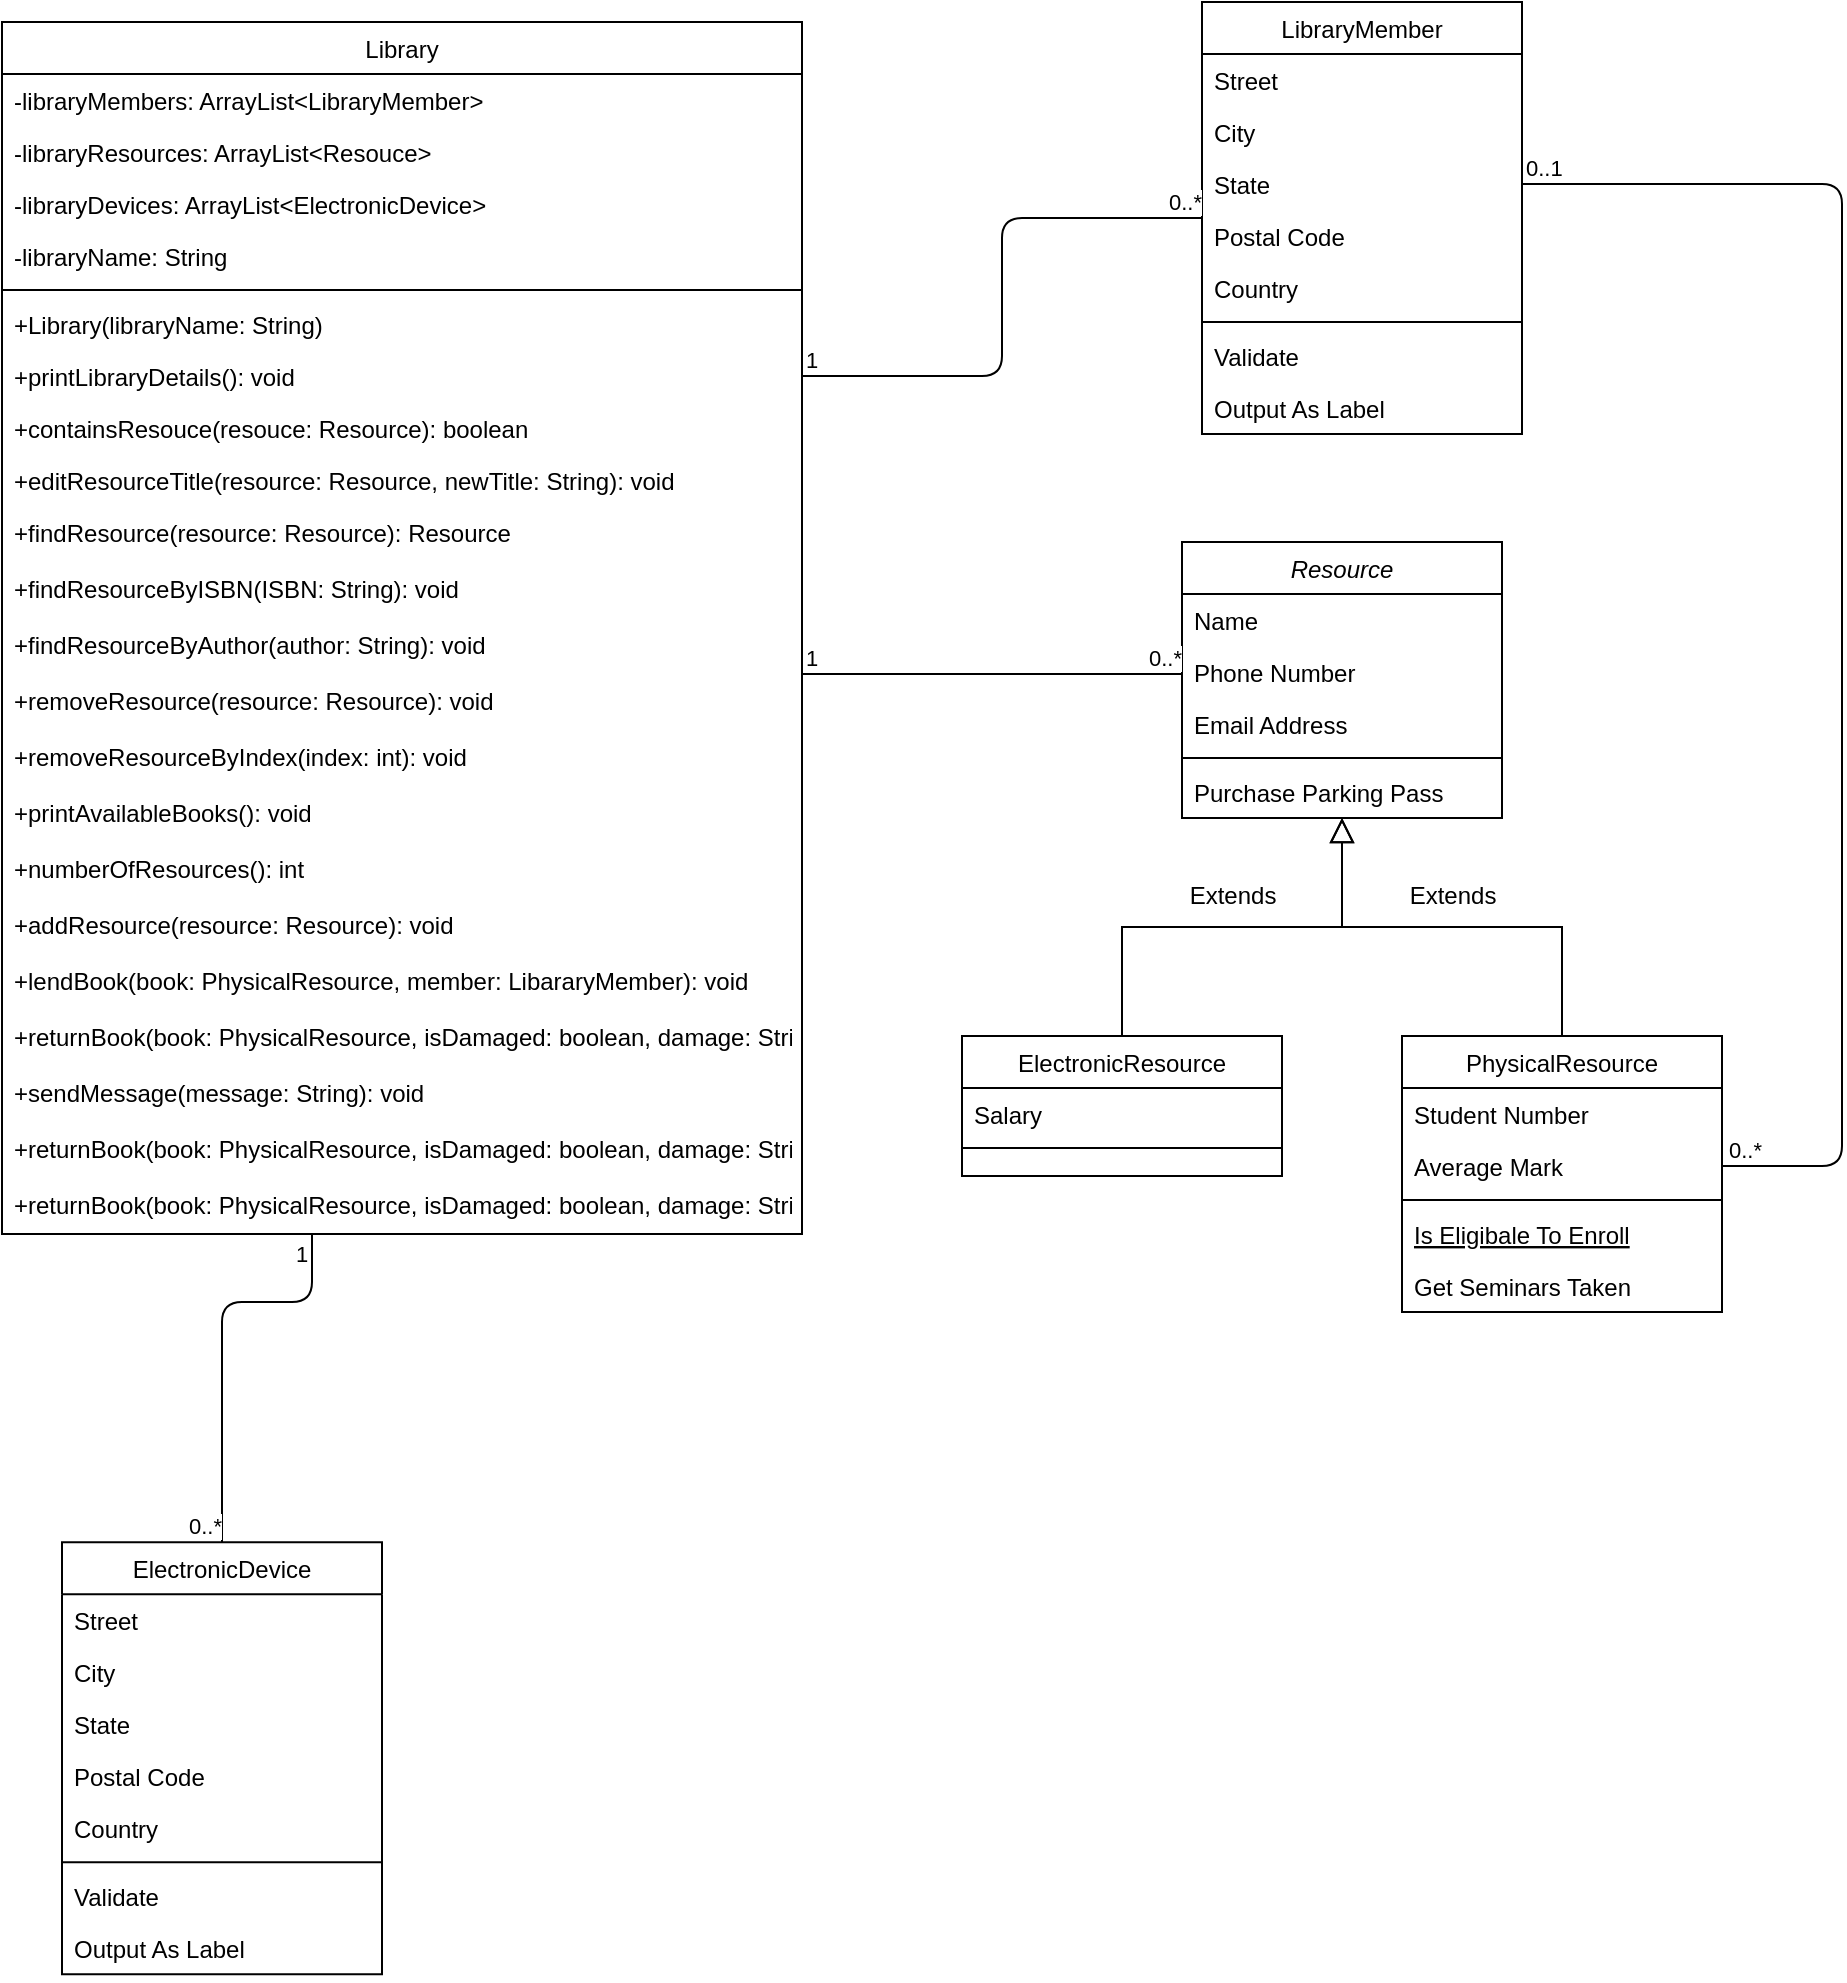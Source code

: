 <mxfile version="13.10.4" type="github">
  <diagram id="C5RBs43oDa-KdzZeNtuy" name="Page-1">
    <mxGraphModel dx="561" dy="1714" grid="1" gridSize="10" guides="1" tooltips="1" connect="1" arrows="1" fold="1" page="1" pageScale="1" pageWidth="827" pageHeight="1169" math="0" shadow="0">
      <root>
        <mxCell id="WIyWlLk6GJQsqaUBKTNV-0" />
        <mxCell id="WIyWlLk6GJQsqaUBKTNV-1" parent="WIyWlLk6GJQsqaUBKTNV-0" />
        <mxCell id="zkfFHV4jXpPFQw0GAbJ--0" value="Resource" style="swimlane;fontStyle=2;align=center;verticalAlign=top;childLayout=stackLayout;horizontal=1;startSize=26;horizontalStack=0;resizeParent=1;resizeLast=0;collapsible=1;marginBottom=0;rounded=0;shadow=0;strokeWidth=1;" parent="WIyWlLk6GJQsqaUBKTNV-1" vertex="1">
          <mxGeometry x="710" y="-80" width="160" height="138" as="geometry">
            <mxRectangle x="230" y="140" width="160" height="26" as="alternateBounds" />
          </mxGeometry>
        </mxCell>
        <mxCell id="zkfFHV4jXpPFQw0GAbJ--1" value="Name" style="text;align=left;verticalAlign=top;spacingLeft=4;spacingRight=4;overflow=hidden;rotatable=0;points=[[0,0.5],[1,0.5]];portConstraint=eastwest;" parent="zkfFHV4jXpPFQw0GAbJ--0" vertex="1">
          <mxGeometry y="26" width="160" height="26" as="geometry" />
        </mxCell>
        <mxCell id="zkfFHV4jXpPFQw0GAbJ--2" value="Phone Number" style="text;align=left;verticalAlign=top;spacingLeft=4;spacingRight=4;overflow=hidden;rotatable=0;points=[[0,0.5],[1,0.5]];portConstraint=eastwest;rounded=0;shadow=0;html=0;" parent="zkfFHV4jXpPFQw0GAbJ--0" vertex="1">
          <mxGeometry y="52" width="160" height="26" as="geometry" />
        </mxCell>
        <mxCell id="zkfFHV4jXpPFQw0GAbJ--3" value="Email Address" style="text;align=left;verticalAlign=top;spacingLeft=4;spacingRight=4;overflow=hidden;rotatable=0;points=[[0,0.5],[1,0.5]];portConstraint=eastwest;rounded=0;shadow=0;html=0;" parent="zkfFHV4jXpPFQw0GAbJ--0" vertex="1">
          <mxGeometry y="78" width="160" height="26" as="geometry" />
        </mxCell>
        <mxCell id="zkfFHV4jXpPFQw0GAbJ--4" value="" style="line;html=1;strokeWidth=1;align=left;verticalAlign=middle;spacingTop=-1;spacingLeft=3;spacingRight=3;rotatable=0;labelPosition=right;points=[];portConstraint=eastwest;" parent="zkfFHV4jXpPFQw0GAbJ--0" vertex="1">
          <mxGeometry y="104" width="160" height="8" as="geometry" />
        </mxCell>
        <mxCell id="zkfFHV4jXpPFQw0GAbJ--5" value="Purchase Parking Pass" style="text;align=left;verticalAlign=top;spacingLeft=4;spacingRight=4;overflow=hidden;rotatable=0;points=[[0,0.5],[1,0.5]];portConstraint=eastwest;" parent="zkfFHV4jXpPFQw0GAbJ--0" vertex="1">
          <mxGeometry y="112" width="160" height="26" as="geometry" />
        </mxCell>
        <mxCell id="zkfFHV4jXpPFQw0GAbJ--6" value="PhysicalResource" style="swimlane;fontStyle=0;align=center;verticalAlign=top;childLayout=stackLayout;horizontal=1;startSize=26;horizontalStack=0;resizeParent=1;resizeLast=0;collapsible=1;marginBottom=0;rounded=0;shadow=0;strokeWidth=1;" parent="WIyWlLk6GJQsqaUBKTNV-1" vertex="1">
          <mxGeometry x="820" y="167" width="160" height="138" as="geometry">
            <mxRectangle x="130" y="380" width="160" height="26" as="alternateBounds" />
          </mxGeometry>
        </mxCell>
        <mxCell id="zkfFHV4jXpPFQw0GAbJ--7" value="Student Number" style="text;align=left;verticalAlign=top;spacingLeft=4;spacingRight=4;overflow=hidden;rotatable=0;points=[[0,0.5],[1,0.5]];portConstraint=eastwest;" parent="zkfFHV4jXpPFQw0GAbJ--6" vertex="1">
          <mxGeometry y="26" width="160" height="26" as="geometry" />
        </mxCell>
        <mxCell id="zkfFHV4jXpPFQw0GAbJ--8" value="Average Mark" style="text;align=left;verticalAlign=top;spacingLeft=4;spacingRight=4;overflow=hidden;rotatable=0;points=[[0,0.5],[1,0.5]];portConstraint=eastwest;rounded=0;shadow=0;html=0;" parent="zkfFHV4jXpPFQw0GAbJ--6" vertex="1">
          <mxGeometry y="52" width="160" height="26" as="geometry" />
        </mxCell>
        <mxCell id="zkfFHV4jXpPFQw0GAbJ--9" value="" style="line;html=1;strokeWidth=1;align=left;verticalAlign=middle;spacingTop=-1;spacingLeft=3;spacingRight=3;rotatable=0;labelPosition=right;points=[];portConstraint=eastwest;" parent="zkfFHV4jXpPFQw0GAbJ--6" vertex="1">
          <mxGeometry y="78" width="160" height="8" as="geometry" />
        </mxCell>
        <mxCell id="zkfFHV4jXpPFQw0GAbJ--10" value="Is Eligibale To Enroll" style="text;align=left;verticalAlign=top;spacingLeft=4;spacingRight=4;overflow=hidden;rotatable=0;points=[[0,0.5],[1,0.5]];portConstraint=eastwest;fontStyle=4" parent="zkfFHV4jXpPFQw0GAbJ--6" vertex="1">
          <mxGeometry y="86" width="160" height="26" as="geometry" />
        </mxCell>
        <mxCell id="zkfFHV4jXpPFQw0GAbJ--11" value="Get Seminars Taken" style="text;align=left;verticalAlign=top;spacingLeft=4;spacingRight=4;overflow=hidden;rotatable=0;points=[[0,0.5],[1,0.5]];portConstraint=eastwest;" parent="zkfFHV4jXpPFQw0GAbJ--6" vertex="1">
          <mxGeometry y="112" width="160" height="26" as="geometry" />
        </mxCell>
        <mxCell id="zkfFHV4jXpPFQw0GAbJ--12" value="" style="endArrow=block;endSize=10;endFill=0;shadow=0;strokeWidth=1;rounded=0;edgeStyle=elbowEdgeStyle;elbow=vertical;" parent="WIyWlLk6GJQsqaUBKTNV-1" source="zkfFHV4jXpPFQw0GAbJ--6" target="zkfFHV4jXpPFQw0GAbJ--0" edge="1">
          <mxGeometry width="160" relative="1" as="geometry">
            <mxPoint x="430" y="180" as="sourcePoint" />
            <mxPoint x="430" y="180" as="targetPoint" />
          </mxGeometry>
        </mxCell>
        <mxCell id="zkfFHV4jXpPFQw0GAbJ--13" value="ElectronicResource" style="swimlane;fontStyle=0;align=center;verticalAlign=top;childLayout=stackLayout;horizontal=1;startSize=26;horizontalStack=0;resizeParent=1;resizeLast=0;collapsible=1;marginBottom=0;rounded=0;shadow=0;strokeWidth=1;" parent="WIyWlLk6GJQsqaUBKTNV-1" vertex="1">
          <mxGeometry x="600" y="167" width="160" height="70" as="geometry">
            <mxRectangle x="340" y="380" width="170" height="26" as="alternateBounds" />
          </mxGeometry>
        </mxCell>
        <mxCell id="zkfFHV4jXpPFQw0GAbJ--14" value="Salary" style="text;align=left;verticalAlign=top;spacingLeft=4;spacingRight=4;overflow=hidden;rotatable=0;points=[[0,0.5],[1,0.5]];portConstraint=eastwest;" parent="zkfFHV4jXpPFQw0GAbJ--13" vertex="1">
          <mxGeometry y="26" width="160" height="26" as="geometry" />
        </mxCell>
        <mxCell id="zkfFHV4jXpPFQw0GAbJ--15" value="" style="line;html=1;strokeWidth=1;align=left;verticalAlign=middle;spacingTop=-1;spacingLeft=3;spacingRight=3;rotatable=0;labelPosition=right;points=[];portConstraint=eastwest;" parent="zkfFHV4jXpPFQw0GAbJ--13" vertex="1">
          <mxGeometry y="52" width="160" height="8" as="geometry" />
        </mxCell>
        <mxCell id="zkfFHV4jXpPFQw0GAbJ--16" value="" style="endArrow=block;endSize=10;endFill=0;shadow=0;strokeWidth=1;rounded=0;edgeStyle=elbowEdgeStyle;elbow=vertical;" parent="WIyWlLk6GJQsqaUBKTNV-1" source="zkfFHV4jXpPFQw0GAbJ--13" target="zkfFHV4jXpPFQw0GAbJ--0" edge="1">
          <mxGeometry width="160" relative="1" as="geometry">
            <mxPoint x="440" y="350" as="sourcePoint" />
            <mxPoint x="540" y="248" as="targetPoint" />
          </mxGeometry>
        </mxCell>
        <mxCell id="zkfFHV4jXpPFQw0GAbJ--17" value="LibraryMember" style="swimlane;fontStyle=0;align=center;verticalAlign=top;childLayout=stackLayout;horizontal=1;startSize=26;horizontalStack=0;resizeParent=1;resizeLast=0;collapsible=1;marginBottom=0;rounded=0;shadow=0;strokeWidth=1;" parent="WIyWlLk6GJQsqaUBKTNV-1" vertex="1">
          <mxGeometry x="720" y="-350" width="160" height="216" as="geometry">
            <mxRectangle x="550" y="140" width="160" height="26" as="alternateBounds" />
          </mxGeometry>
        </mxCell>
        <mxCell id="zkfFHV4jXpPFQw0GAbJ--18" value="Street" style="text;align=left;verticalAlign=top;spacingLeft=4;spacingRight=4;overflow=hidden;rotatable=0;points=[[0,0.5],[1,0.5]];portConstraint=eastwest;" parent="zkfFHV4jXpPFQw0GAbJ--17" vertex="1">
          <mxGeometry y="26" width="160" height="26" as="geometry" />
        </mxCell>
        <mxCell id="zkfFHV4jXpPFQw0GAbJ--19" value="City" style="text;align=left;verticalAlign=top;spacingLeft=4;spacingRight=4;overflow=hidden;rotatable=0;points=[[0,0.5],[1,0.5]];portConstraint=eastwest;rounded=0;shadow=0;html=0;" parent="zkfFHV4jXpPFQw0GAbJ--17" vertex="1">
          <mxGeometry y="52" width="160" height="26" as="geometry" />
        </mxCell>
        <mxCell id="zkfFHV4jXpPFQw0GAbJ--20" value="State" style="text;align=left;verticalAlign=top;spacingLeft=4;spacingRight=4;overflow=hidden;rotatable=0;points=[[0,0.5],[1,0.5]];portConstraint=eastwest;rounded=0;shadow=0;html=0;" parent="zkfFHV4jXpPFQw0GAbJ--17" vertex="1">
          <mxGeometry y="78" width="160" height="26" as="geometry" />
        </mxCell>
        <mxCell id="zkfFHV4jXpPFQw0GAbJ--21" value="Postal Code" style="text;align=left;verticalAlign=top;spacingLeft=4;spacingRight=4;overflow=hidden;rotatable=0;points=[[0,0.5],[1,0.5]];portConstraint=eastwest;rounded=0;shadow=0;html=0;" parent="zkfFHV4jXpPFQw0GAbJ--17" vertex="1">
          <mxGeometry y="104" width="160" height="26" as="geometry" />
        </mxCell>
        <mxCell id="zkfFHV4jXpPFQw0GAbJ--22" value="Country" style="text;align=left;verticalAlign=top;spacingLeft=4;spacingRight=4;overflow=hidden;rotatable=0;points=[[0,0.5],[1,0.5]];portConstraint=eastwest;rounded=0;shadow=0;html=0;" parent="zkfFHV4jXpPFQw0GAbJ--17" vertex="1">
          <mxGeometry y="130" width="160" height="26" as="geometry" />
        </mxCell>
        <mxCell id="zkfFHV4jXpPFQw0GAbJ--23" value="" style="line;html=1;strokeWidth=1;align=left;verticalAlign=middle;spacingTop=-1;spacingLeft=3;spacingRight=3;rotatable=0;labelPosition=right;points=[];portConstraint=eastwest;" parent="zkfFHV4jXpPFQw0GAbJ--17" vertex="1">
          <mxGeometry y="156" width="160" height="8" as="geometry" />
        </mxCell>
        <mxCell id="zkfFHV4jXpPFQw0GAbJ--24" value="Validate" style="text;align=left;verticalAlign=top;spacingLeft=4;spacingRight=4;overflow=hidden;rotatable=0;points=[[0,0.5],[1,0.5]];portConstraint=eastwest;" parent="zkfFHV4jXpPFQw0GAbJ--17" vertex="1">
          <mxGeometry y="164" width="160" height="26" as="geometry" />
        </mxCell>
        <mxCell id="zkfFHV4jXpPFQw0GAbJ--25" value="Output As Label" style="text;align=left;verticalAlign=top;spacingLeft=4;spacingRight=4;overflow=hidden;rotatable=0;points=[[0,0.5],[1,0.5]];portConstraint=eastwest;" parent="zkfFHV4jXpPFQw0GAbJ--17" vertex="1">
          <mxGeometry y="190" width="160" height="26" as="geometry" />
        </mxCell>
        <mxCell id="1j5VR4dSO8QkHzInrXyF-0" value="ElectronicDevice" style="swimlane;fontStyle=0;align=center;verticalAlign=top;childLayout=stackLayout;horizontal=1;startSize=26;horizontalStack=0;resizeParent=1;resizeLast=0;collapsible=1;marginBottom=0;rounded=0;shadow=0;strokeWidth=1;" parent="WIyWlLk6GJQsqaUBKTNV-1" vertex="1">
          <mxGeometry x="150" y="420.11" width="160" height="216" as="geometry">
            <mxRectangle x="550" y="140" width="160" height="26" as="alternateBounds" />
          </mxGeometry>
        </mxCell>
        <mxCell id="1j5VR4dSO8QkHzInrXyF-1" value="Street" style="text;align=left;verticalAlign=top;spacingLeft=4;spacingRight=4;overflow=hidden;rotatable=0;points=[[0,0.5],[1,0.5]];portConstraint=eastwest;" parent="1j5VR4dSO8QkHzInrXyF-0" vertex="1">
          <mxGeometry y="26" width="160" height="26" as="geometry" />
        </mxCell>
        <mxCell id="1j5VR4dSO8QkHzInrXyF-2" value="City" style="text;align=left;verticalAlign=top;spacingLeft=4;spacingRight=4;overflow=hidden;rotatable=0;points=[[0,0.5],[1,0.5]];portConstraint=eastwest;rounded=0;shadow=0;html=0;" parent="1j5VR4dSO8QkHzInrXyF-0" vertex="1">
          <mxGeometry y="52" width="160" height="26" as="geometry" />
        </mxCell>
        <mxCell id="1j5VR4dSO8QkHzInrXyF-3" value="State" style="text;align=left;verticalAlign=top;spacingLeft=4;spacingRight=4;overflow=hidden;rotatable=0;points=[[0,0.5],[1,0.5]];portConstraint=eastwest;rounded=0;shadow=0;html=0;" parent="1j5VR4dSO8QkHzInrXyF-0" vertex="1">
          <mxGeometry y="78" width="160" height="26" as="geometry" />
        </mxCell>
        <mxCell id="1j5VR4dSO8QkHzInrXyF-4" value="Postal Code" style="text;align=left;verticalAlign=top;spacingLeft=4;spacingRight=4;overflow=hidden;rotatable=0;points=[[0,0.5],[1,0.5]];portConstraint=eastwest;rounded=0;shadow=0;html=0;" parent="1j5VR4dSO8QkHzInrXyF-0" vertex="1">
          <mxGeometry y="104" width="160" height="26" as="geometry" />
        </mxCell>
        <mxCell id="1j5VR4dSO8QkHzInrXyF-5" value="Country" style="text;align=left;verticalAlign=top;spacingLeft=4;spacingRight=4;overflow=hidden;rotatable=0;points=[[0,0.5],[1,0.5]];portConstraint=eastwest;rounded=0;shadow=0;html=0;" parent="1j5VR4dSO8QkHzInrXyF-0" vertex="1">
          <mxGeometry y="130" width="160" height="26" as="geometry" />
        </mxCell>
        <mxCell id="1j5VR4dSO8QkHzInrXyF-6" value="" style="line;html=1;strokeWidth=1;align=left;verticalAlign=middle;spacingTop=-1;spacingLeft=3;spacingRight=3;rotatable=0;labelPosition=right;points=[];portConstraint=eastwest;" parent="1j5VR4dSO8QkHzInrXyF-0" vertex="1">
          <mxGeometry y="156" width="160" height="8" as="geometry" />
        </mxCell>
        <mxCell id="1j5VR4dSO8QkHzInrXyF-7" value="Validate" style="text;align=left;verticalAlign=top;spacingLeft=4;spacingRight=4;overflow=hidden;rotatable=0;points=[[0,0.5],[1,0.5]];portConstraint=eastwest;" parent="1j5VR4dSO8QkHzInrXyF-0" vertex="1">
          <mxGeometry y="164" width="160" height="26" as="geometry" />
        </mxCell>
        <mxCell id="1j5VR4dSO8QkHzInrXyF-8" value="Output As Label" style="text;align=left;verticalAlign=top;spacingLeft=4;spacingRight=4;overflow=hidden;rotatable=0;points=[[0,0.5],[1,0.5]];portConstraint=eastwest;" parent="1j5VR4dSO8QkHzInrXyF-0" vertex="1">
          <mxGeometry y="190" width="160" height="26" as="geometry" />
        </mxCell>
        <mxCell id="1j5VR4dSO8QkHzInrXyF-9" value="Library" style="swimlane;fontStyle=0;align=center;verticalAlign=top;childLayout=stackLayout;horizontal=1;startSize=26;horizontalStack=0;resizeParent=1;resizeLast=0;collapsible=1;marginBottom=0;rounded=0;shadow=0;strokeWidth=1;" parent="WIyWlLk6GJQsqaUBKTNV-1" vertex="1">
          <mxGeometry x="120" y="-340" width="400" height="606" as="geometry">
            <mxRectangle x="550" y="140" width="160" height="26" as="alternateBounds" />
          </mxGeometry>
        </mxCell>
        <mxCell id="1j5VR4dSO8QkHzInrXyF-10" value="-libraryMembers: ArrayList&lt;LibraryMember&gt;" style="text;align=left;verticalAlign=top;spacingLeft=4;spacingRight=4;overflow=hidden;rotatable=0;points=[[0,0.5],[1,0.5]];portConstraint=eastwest;" parent="1j5VR4dSO8QkHzInrXyF-9" vertex="1">
          <mxGeometry y="26" width="400" height="26" as="geometry" />
        </mxCell>
        <mxCell id="1j5VR4dSO8QkHzInrXyF-11" value="-libraryResources: ArrayList&lt;Resouce&gt;" style="text;align=left;verticalAlign=top;spacingLeft=4;spacingRight=4;overflow=hidden;rotatable=0;points=[[0,0.5],[1,0.5]];portConstraint=eastwest;rounded=0;shadow=0;html=0;" parent="1j5VR4dSO8QkHzInrXyF-9" vertex="1">
          <mxGeometry y="52" width="400" height="26" as="geometry" />
        </mxCell>
        <mxCell id="1j5VR4dSO8QkHzInrXyF-21" value="-libraryDevices: ArrayList&lt;ElectronicDevice&gt;" style="text;align=left;verticalAlign=top;spacingLeft=4;spacingRight=4;overflow=hidden;rotatable=0;points=[[0,0.5],[1,0.5]];portConstraint=eastwest;rounded=0;shadow=0;html=0;" parent="1j5VR4dSO8QkHzInrXyF-9" vertex="1">
          <mxGeometry y="78" width="400" height="26" as="geometry" />
        </mxCell>
        <mxCell id="1j5VR4dSO8QkHzInrXyF-12" value="-libraryName: String" style="text;align=left;verticalAlign=top;spacingLeft=4;spacingRight=4;overflow=hidden;rotatable=0;points=[[0,0.5],[1,0.5]];portConstraint=eastwest;rounded=0;shadow=0;html=0;" parent="1j5VR4dSO8QkHzInrXyF-9" vertex="1">
          <mxGeometry y="104" width="400" height="26" as="geometry" />
        </mxCell>
        <mxCell id="1j5VR4dSO8QkHzInrXyF-15" value="" style="line;html=1;strokeWidth=1;align=left;verticalAlign=middle;spacingTop=-1;spacingLeft=3;spacingRight=3;rotatable=0;labelPosition=right;points=[];portConstraint=eastwest;" parent="1j5VR4dSO8QkHzInrXyF-9" vertex="1">
          <mxGeometry y="130" width="400" height="8" as="geometry" />
        </mxCell>
        <mxCell id="1j5VR4dSO8QkHzInrXyF-16" value="+Library(libraryName: String)" style="text;align=left;verticalAlign=top;spacingLeft=4;spacingRight=4;overflow=hidden;rotatable=0;points=[[0,0.5],[1,0.5]];portConstraint=eastwest;" parent="1j5VR4dSO8QkHzInrXyF-9" vertex="1">
          <mxGeometry y="138" width="400" height="26" as="geometry" />
        </mxCell>
        <mxCell id="1j5VR4dSO8QkHzInrXyF-17" value="+printLibraryDetails(): void" style="text;align=left;verticalAlign=top;spacingLeft=4;spacingRight=4;overflow=hidden;rotatable=0;points=[[0,0.5],[1,0.5]];portConstraint=eastwest;" parent="1j5VR4dSO8QkHzInrXyF-9" vertex="1">
          <mxGeometry y="164" width="400" height="26" as="geometry" />
        </mxCell>
        <mxCell id="xyyLD-phJZaHF51xS1XM-2" value="+containsResouce(resouce: Resource): boolean" style="text;align=left;verticalAlign=top;spacingLeft=4;spacingRight=4;overflow=hidden;rotatable=0;points=[[0,0.5],[1,0.5]];portConstraint=eastwest;" vertex="1" parent="1j5VR4dSO8QkHzInrXyF-9">
          <mxGeometry y="190" width="400" height="26" as="geometry" />
        </mxCell>
        <mxCell id="xyyLD-phJZaHF51xS1XM-3" value="+editResourceTitle(resource: Resource, newTitle: String): void" style="text;align=left;verticalAlign=top;spacingLeft=4;spacingRight=4;overflow=hidden;rotatable=0;points=[[0,0.5],[1,0.5]];portConstraint=eastwest;" vertex="1" parent="1j5VR4dSO8QkHzInrXyF-9">
          <mxGeometry y="216" width="400" height="26" as="geometry" />
        </mxCell>
        <mxCell id="xyyLD-phJZaHF51xS1XM-1" value="+findResource(resource: Resource): Resource" style="text;align=left;verticalAlign=top;spacingLeft=4;spacingRight=4;overflow=hidden;rotatable=0;points=[[0,0.5],[1,0.5]];portConstraint=eastwest;" vertex="1" parent="1j5VR4dSO8QkHzInrXyF-9">
          <mxGeometry y="242" width="400" height="28" as="geometry" />
        </mxCell>
        <mxCell id="xyyLD-phJZaHF51xS1XM-4" value="+findResourceByISBN(ISBN: String): void" style="text;align=left;verticalAlign=top;spacingLeft=4;spacingRight=4;overflow=hidden;rotatable=0;points=[[0,0.5],[1,0.5]];portConstraint=eastwest;" vertex="1" parent="1j5VR4dSO8QkHzInrXyF-9">
          <mxGeometry y="270" width="400" height="28" as="geometry" />
        </mxCell>
        <mxCell id="xyyLD-phJZaHF51xS1XM-5" value="+findResourceByAuthor(author: String): void" style="text;align=left;verticalAlign=top;spacingLeft=4;spacingRight=4;overflow=hidden;rotatable=0;points=[[0,0.5],[1,0.5]];portConstraint=eastwest;" vertex="1" parent="1j5VR4dSO8QkHzInrXyF-9">
          <mxGeometry y="298" width="400" height="28" as="geometry" />
        </mxCell>
        <mxCell id="xyyLD-phJZaHF51xS1XM-6" value="+removeResource(resource: Resource): void" style="text;align=left;verticalAlign=top;spacingLeft=4;spacingRight=4;overflow=hidden;rotatable=0;points=[[0,0.5],[1,0.5]];portConstraint=eastwest;" vertex="1" parent="1j5VR4dSO8QkHzInrXyF-9">
          <mxGeometry y="326" width="400" height="28" as="geometry" />
        </mxCell>
        <mxCell id="xyyLD-phJZaHF51xS1XM-7" value="+removeResourceByIndex(index: int): void" style="text;align=left;verticalAlign=top;spacingLeft=4;spacingRight=4;overflow=hidden;rotatable=0;points=[[0,0.5],[1,0.5]];portConstraint=eastwest;" vertex="1" parent="1j5VR4dSO8QkHzInrXyF-9">
          <mxGeometry y="354" width="400" height="28" as="geometry" />
        </mxCell>
        <mxCell id="xyyLD-phJZaHF51xS1XM-8" value="+printAvailableBooks(): void" style="text;align=left;verticalAlign=top;spacingLeft=4;spacingRight=4;overflow=hidden;rotatable=0;points=[[0,0.5],[1,0.5]];portConstraint=eastwest;" vertex="1" parent="1j5VR4dSO8QkHzInrXyF-9">
          <mxGeometry y="382" width="400" height="28" as="geometry" />
        </mxCell>
        <mxCell id="xyyLD-phJZaHF51xS1XM-10" value="+numberOfResources(): int" style="text;align=left;verticalAlign=top;spacingLeft=4;spacingRight=4;overflow=hidden;rotatable=0;points=[[0,0.5],[1,0.5]];portConstraint=eastwest;" vertex="1" parent="1j5VR4dSO8QkHzInrXyF-9">
          <mxGeometry y="410" width="400" height="28" as="geometry" />
        </mxCell>
        <mxCell id="xyyLD-phJZaHF51xS1XM-12" value="+addResource(resource: Resource): void" style="text;align=left;verticalAlign=top;spacingLeft=4;spacingRight=4;overflow=hidden;rotatable=0;points=[[0,0.5],[1,0.5]];portConstraint=eastwest;" vertex="1" parent="1j5VR4dSO8QkHzInrXyF-9">
          <mxGeometry y="438" width="400" height="28" as="geometry" />
        </mxCell>
        <mxCell id="xyyLD-phJZaHF51xS1XM-11" value="+lendBook(book: PhysicalResource, member: LibararyMember): void" style="text;align=left;verticalAlign=top;spacingLeft=4;spacingRight=4;overflow=hidden;rotatable=0;points=[[0,0.5],[1,0.5]];portConstraint=eastwest;" vertex="1" parent="1j5VR4dSO8QkHzInrXyF-9">
          <mxGeometry y="466" width="400" height="28" as="geometry" />
        </mxCell>
        <mxCell id="xyyLD-phJZaHF51xS1XM-13" value="+returnBook(book: PhysicalResource, isDamaged: boolean, damage: String): void" style="text;align=left;verticalAlign=top;spacingLeft=4;spacingRight=4;overflow=hidden;rotatable=0;points=[[0,0.5],[1,0.5]];portConstraint=eastwest;" vertex="1" parent="1j5VR4dSO8QkHzInrXyF-9">
          <mxGeometry y="494" width="400" height="28" as="geometry" />
        </mxCell>
        <mxCell id="xyyLD-phJZaHF51xS1XM-17" value="+sendMessage(message: String): void" style="text;align=left;verticalAlign=top;spacingLeft=4;spacingRight=4;overflow=hidden;rotatable=0;points=[[0,0.5],[1,0.5]];portConstraint=eastwest;" vertex="1" parent="1j5VR4dSO8QkHzInrXyF-9">
          <mxGeometry y="522" width="400" height="28" as="geometry" />
        </mxCell>
        <mxCell id="xyyLD-phJZaHF51xS1XM-16" value="+returnBook(book: PhysicalResource, isDamaged: boolean, damage: String): void" style="text;align=left;verticalAlign=top;spacingLeft=4;spacingRight=4;overflow=hidden;rotatable=0;points=[[0,0.5],[1,0.5]];portConstraint=eastwest;" vertex="1" parent="1j5VR4dSO8QkHzInrXyF-9">
          <mxGeometry y="550" width="400" height="28" as="geometry" />
        </mxCell>
        <mxCell id="xyyLD-phJZaHF51xS1XM-15" value="+returnBook(book: PhysicalResource, isDamaged: boolean, damage: String): void" style="text;align=left;verticalAlign=top;spacingLeft=4;spacingRight=4;overflow=hidden;rotatable=0;points=[[0,0.5],[1,0.5]];portConstraint=eastwest;" vertex="1" parent="1j5VR4dSO8QkHzInrXyF-9">
          <mxGeometry y="578" width="400" height="28" as="geometry" />
        </mxCell>
        <mxCell id="1j5VR4dSO8QkHzInrXyF-22" value="" style="endArrow=none;html=1;edgeStyle=orthogonalEdgeStyle;exitX=1;exitY=0.5;exitDx=0;exitDy=0;" parent="WIyWlLk6GJQsqaUBKTNV-1" source="1j5VR4dSO8QkHzInrXyF-17" target="zkfFHV4jXpPFQw0GAbJ--17" edge="1">
          <mxGeometry relative="1" as="geometry">
            <mxPoint x="380" y="-219" as="sourcePoint" />
            <mxPoint x="440" y="-320" as="targetPoint" />
          </mxGeometry>
        </mxCell>
        <mxCell id="1j5VR4dSO8QkHzInrXyF-23" value="1" style="edgeLabel;resizable=0;html=1;align=left;verticalAlign=bottom;" parent="1j5VR4dSO8QkHzInrXyF-22" connectable="0" vertex="1">
          <mxGeometry x="-1" relative="1" as="geometry" />
        </mxCell>
        <mxCell id="1j5VR4dSO8QkHzInrXyF-24" value="0..*" style="edgeLabel;resizable=0;html=1;align=right;verticalAlign=bottom;" parent="1j5VR4dSO8QkHzInrXyF-22" connectable="0" vertex="1">
          <mxGeometry x="1" relative="1" as="geometry" />
        </mxCell>
        <mxCell id="1j5VR4dSO8QkHzInrXyF-25" value="" style="endArrow=none;html=1;edgeStyle=orthogonalEdgeStyle;" parent="WIyWlLk6GJQsqaUBKTNV-1" source="1j5VR4dSO8QkHzInrXyF-9" target="1j5VR4dSO8QkHzInrXyF-0" edge="1">
          <mxGeometry relative="1" as="geometry">
            <mxPoint x="280" y="-170" as="sourcePoint" />
            <mxPoint x="490" y="-170" as="targetPoint" />
            <Array as="points">
              <mxPoint x="275" y="300" />
              <mxPoint x="230" y="300" />
            </Array>
          </mxGeometry>
        </mxCell>
        <mxCell id="1j5VR4dSO8QkHzInrXyF-26" value="1" style="edgeLabel;resizable=0;html=1;align=left;verticalAlign=bottom;" parent="1j5VR4dSO8QkHzInrXyF-25" connectable="0" vertex="1">
          <mxGeometry x="-1" relative="1" as="geometry">
            <mxPoint x="-10" y="18" as="offset" />
          </mxGeometry>
        </mxCell>
        <mxCell id="1j5VR4dSO8QkHzInrXyF-27" value="0..*" style="edgeLabel;resizable=0;html=1;align=right;verticalAlign=bottom;" parent="1j5VR4dSO8QkHzInrXyF-25" connectable="0" vertex="1">
          <mxGeometry x="1" relative="1" as="geometry" />
        </mxCell>
        <mxCell id="1j5VR4dSO8QkHzInrXyF-28" value="" style="endArrow=none;html=1;edgeStyle=orthogonalEdgeStyle;" parent="WIyWlLk6GJQsqaUBKTNV-1" target="zkfFHV4jXpPFQw0GAbJ--0" edge="1">
          <mxGeometry relative="1" as="geometry">
            <mxPoint x="520" y="-14" as="sourcePoint" />
            <mxPoint x="570" y="39" as="targetPoint" />
            <Array as="points">
              <mxPoint x="550" y="-14" />
              <mxPoint x="550" y="-14" />
            </Array>
          </mxGeometry>
        </mxCell>
        <mxCell id="1j5VR4dSO8QkHzInrXyF-29" value="1" style="edgeLabel;resizable=0;html=1;align=left;verticalAlign=bottom;" parent="1j5VR4dSO8QkHzInrXyF-28" connectable="0" vertex="1">
          <mxGeometry x="-1" relative="1" as="geometry" />
        </mxCell>
        <mxCell id="1j5VR4dSO8QkHzInrXyF-30" value="0..*" style="edgeLabel;resizable=0;html=1;align=right;verticalAlign=bottom;" parent="1j5VR4dSO8QkHzInrXyF-28" connectable="0" vertex="1">
          <mxGeometry x="1" relative="1" as="geometry" />
        </mxCell>
        <mxCell id="1j5VR4dSO8QkHzInrXyF-31" value="" style="endArrow=none;html=1;edgeStyle=orthogonalEdgeStyle;exitX=1;exitY=0.5;exitDx=0;exitDy=0;entryX=1;entryY=0.5;entryDx=0;entryDy=0;" parent="WIyWlLk6GJQsqaUBKTNV-1" source="zkfFHV4jXpPFQw0GAbJ--20" target="zkfFHV4jXpPFQw0GAbJ--8" edge="1">
          <mxGeometry relative="1" as="geometry">
            <mxPoint x="520" y="-232" as="sourcePoint" />
            <mxPoint x="730" y="-232" as="targetPoint" />
            <Array as="points">
              <mxPoint x="1040" y="-259" />
              <mxPoint x="1040" y="232" />
            </Array>
          </mxGeometry>
        </mxCell>
        <mxCell id="1j5VR4dSO8QkHzInrXyF-32" value="0..1" style="edgeLabel;resizable=0;html=1;align=left;verticalAlign=bottom;" parent="1j5VR4dSO8QkHzInrXyF-31" connectable="0" vertex="1">
          <mxGeometry x="-1" relative="1" as="geometry" />
        </mxCell>
        <mxCell id="1j5VR4dSO8QkHzInrXyF-33" value="0..*" style="edgeLabel;resizable=0;html=1;align=right;verticalAlign=bottom;" parent="1j5VR4dSO8QkHzInrXyF-31" connectable="0" vertex="1">
          <mxGeometry x="1" relative="1" as="geometry">
            <mxPoint x="20" as="offset" />
          </mxGeometry>
        </mxCell>
        <mxCell id="1j5VR4dSO8QkHzInrXyF-35" value="Extends" style="text;html=1;align=center;verticalAlign=middle;resizable=0;points=[];autosize=1;" parent="WIyWlLk6GJQsqaUBKTNV-1" vertex="1">
          <mxGeometry x="710" y="87" width="50" height="20" as="geometry" />
        </mxCell>
        <mxCell id="1j5VR4dSO8QkHzInrXyF-36" value="Extends" style="text;html=1;align=center;verticalAlign=middle;resizable=0;points=[];autosize=1;" parent="WIyWlLk6GJQsqaUBKTNV-1" vertex="1">
          <mxGeometry x="820" y="87" width="50" height="20" as="geometry" />
        </mxCell>
      </root>
    </mxGraphModel>
  </diagram>
</mxfile>
